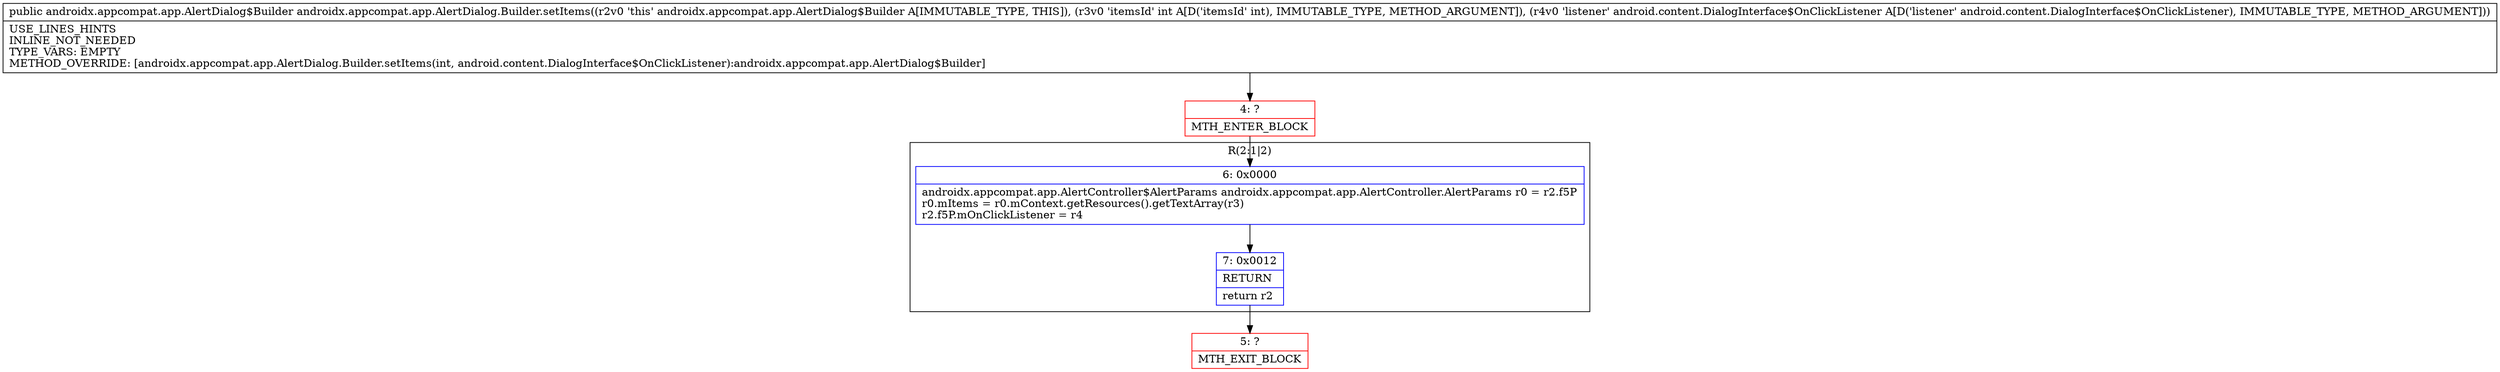 digraph "CFG forandroidx.appcompat.app.AlertDialog.Builder.setItems(ILandroid\/content\/DialogInterface$OnClickListener;)Landroidx\/appcompat\/app\/AlertDialog$Builder;" {
subgraph cluster_Region_877669380 {
label = "R(2:1|2)";
node [shape=record,color=blue];
Node_6 [shape=record,label="{6\:\ 0x0000|androidx.appcompat.app.AlertController$AlertParams androidx.appcompat.app.AlertController.AlertParams r0 = r2.f5P\lr0.mItems = r0.mContext.getResources().getTextArray(r3)\lr2.f5P.mOnClickListener = r4\l}"];
Node_7 [shape=record,label="{7\:\ 0x0012|RETURN\l|return r2\l}"];
}
Node_4 [shape=record,color=red,label="{4\:\ ?|MTH_ENTER_BLOCK\l}"];
Node_5 [shape=record,color=red,label="{5\:\ ?|MTH_EXIT_BLOCK\l}"];
MethodNode[shape=record,label="{public androidx.appcompat.app.AlertDialog$Builder androidx.appcompat.app.AlertDialog.Builder.setItems((r2v0 'this' androidx.appcompat.app.AlertDialog$Builder A[IMMUTABLE_TYPE, THIS]), (r3v0 'itemsId' int A[D('itemsId' int), IMMUTABLE_TYPE, METHOD_ARGUMENT]), (r4v0 'listener' android.content.DialogInterface$OnClickListener A[D('listener' android.content.DialogInterface$OnClickListener), IMMUTABLE_TYPE, METHOD_ARGUMENT]))  | USE_LINES_HINTS\lINLINE_NOT_NEEDED\lTYPE_VARS: EMPTY\lMETHOD_OVERRIDE: [androidx.appcompat.app.AlertDialog.Builder.setItems(int, android.content.DialogInterface$OnClickListener):androidx.appcompat.app.AlertDialog$Builder]\l}"];
MethodNode -> Node_4;Node_6 -> Node_7;
Node_7 -> Node_5;
Node_4 -> Node_6;
}

